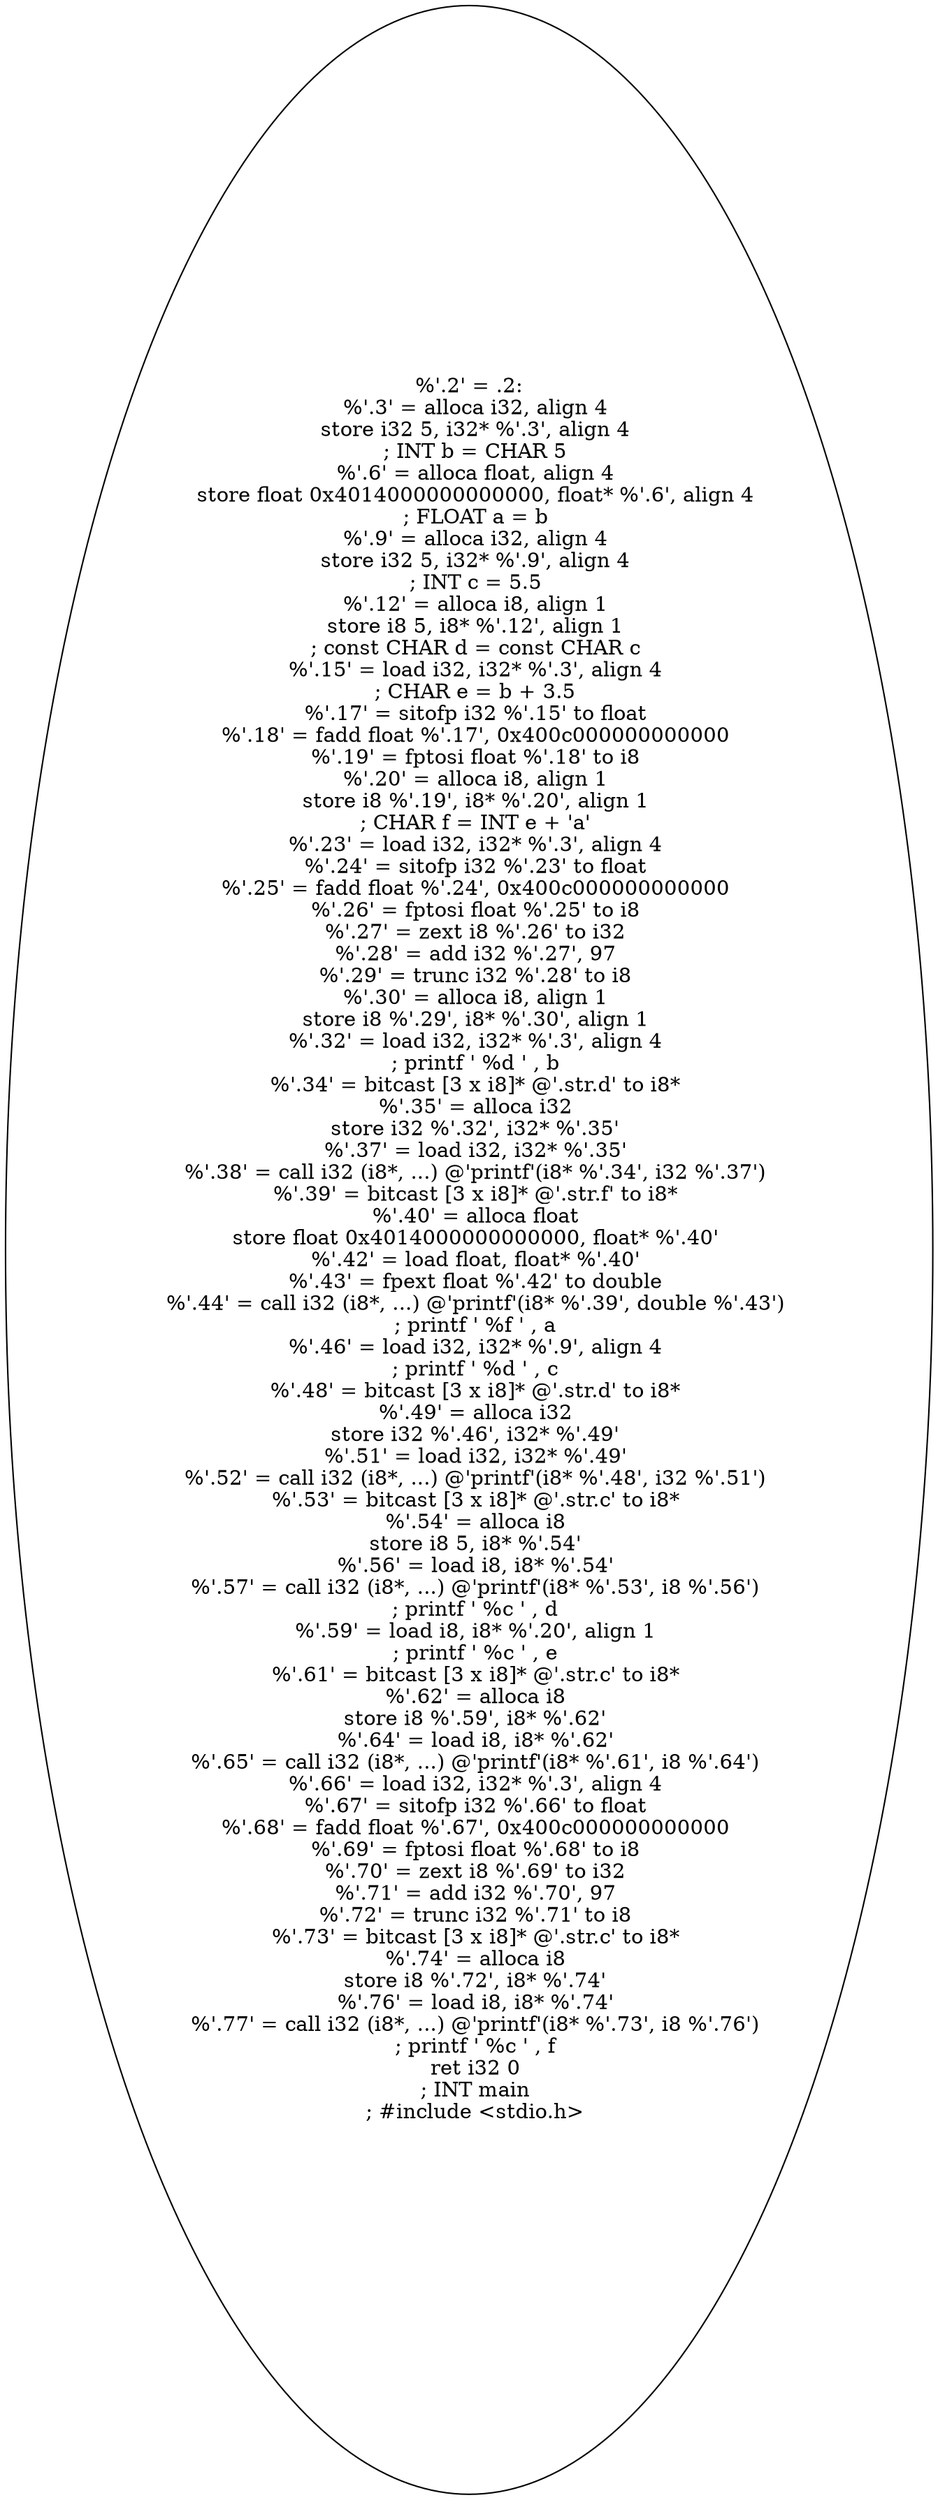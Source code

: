 digraph AST {
  "132340099353808" [label="%'.2' = .2:
  %'.3' = alloca i32, align 4
  store i32 5, i32* %'.3', align 4
  ; INT b = CHAR 5
  %'.6' = alloca float, align 4
  store float 0x4014000000000000, float* %'.6', align 4
  ; FLOAT a = b
  %'.9' = alloca i32, align 4
  store i32 5, i32* %'.9', align 4
  ; INT c = 5.5
  %'.12' = alloca i8, align 1
  store i8 5, i8* %'.12', align 1
  ; const CHAR d = const CHAR c
  %'.15' = load i32, i32* %'.3', align 4
  ; CHAR e = b + 3.5
  %'.17' = sitofp i32 %'.15' to float
  %'.18' = fadd float %'.17', 0x400c000000000000
  %'.19' = fptosi float %'.18' to i8
  %'.20' = alloca i8, align 1
  store i8 %'.19', i8* %'.20', align 1
  ; CHAR f = INT e + 'a'
  %'.23' = load i32, i32* %'.3', align 4
  %'.24' = sitofp i32 %'.23' to float
  %'.25' = fadd float %'.24', 0x400c000000000000
  %'.26' = fptosi float %'.25' to i8
  %'.27' = zext i8 %'.26' to i32
  %'.28' = add i32 %'.27', 97
  %'.29' = trunc i32 %'.28' to i8
  %'.30' = alloca i8, align 1
  store i8 %'.29', i8* %'.30', align 1
  %'.32' = load i32, i32* %'.3', align 4
  ; printf ' %d ' , b
  %'.34' = bitcast [3 x i8]* @'.str.d' to i8*
  %'.35' = alloca i32
  store i32 %'.32', i32* %'.35'
  %'.37' = load i32, i32* %'.35'
  %'.38' = call i32 (i8*, ...) @'printf'(i8* %'.34', i32 %'.37')
  %'.39' = bitcast [3 x i8]* @'.str.f' to i8*
  %'.40' = alloca float
  store float 0x4014000000000000, float* %'.40'
  %'.42' = load float, float* %'.40'
  %'.43' = fpext float %'.42' to double
  %'.44' = call i32 (i8*, ...) @'printf'(i8* %'.39', double %'.43')
  ; printf ' %f ' , a
  %'.46' = load i32, i32* %'.9', align 4
  ; printf ' %d ' , c
  %'.48' = bitcast [3 x i8]* @'.str.d' to i8*
  %'.49' = alloca i32
  store i32 %'.46', i32* %'.49'
  %'.51' = load i32, i32* %'.49'
  %'.52' = call i32 (i8*, ...) @'printf'(i8* %'.48', i32 %'.51')
  %'.53' = bitcast [3 x i8]* @'.str.c' to i8*
  %'.54' = alloca i8
  store i8 5, i8* %'.54'
  %'.56' = load i8, i8* %'.54'
  %'.57' = call i32 (i8*, ...) @'printf'(i8* %'.53', i8 %'.56')
  ; printf ' %c ' , d
  %'.59' = load i8, i8* %'.20', align 1
  ; printf ' %c ' , e
  %'.61' = bitcast [3 x i8]* @'.str.c' to i8*
  %'.62' = alloca i8
  store i8 %'.59', i8* %'.62'
  %'.64' = load i8, i8* %'.62'
  %'.65' = call i32 (i8*, ...) @'printf'(i8* %'.61', i8 %'.64')
  %'.66' = load i32, i32* %'.3', align 4
  %'.67' = sitofp i32 %'.66' to float
  %'.68' = fadd float %'.67', 0x400c000000000000
  %'.69' = fptosi float %'.68' to i8
  %'.70' = zext i8 %'.69' to i32
  %'.71' = add i32 %'.70', 97
  %'.72' = trunc i32 %'.71' to i8
  %'.73' = bitcast [3 x i8]* @'.str.c' to i8*
  %'.74' = alloca i8
  store i8 %'.72', i8* %'.74'
  %'.76' = load i8, i8* %'.74'
  %'.77' = call i32 (i8*, ...) @'printf'(i8* %'.73', i8 %'.76')
  ; printf ' %c ' , f
  ret i32 0
  ; INT main
  ; #include <stdio.h>"];
}
